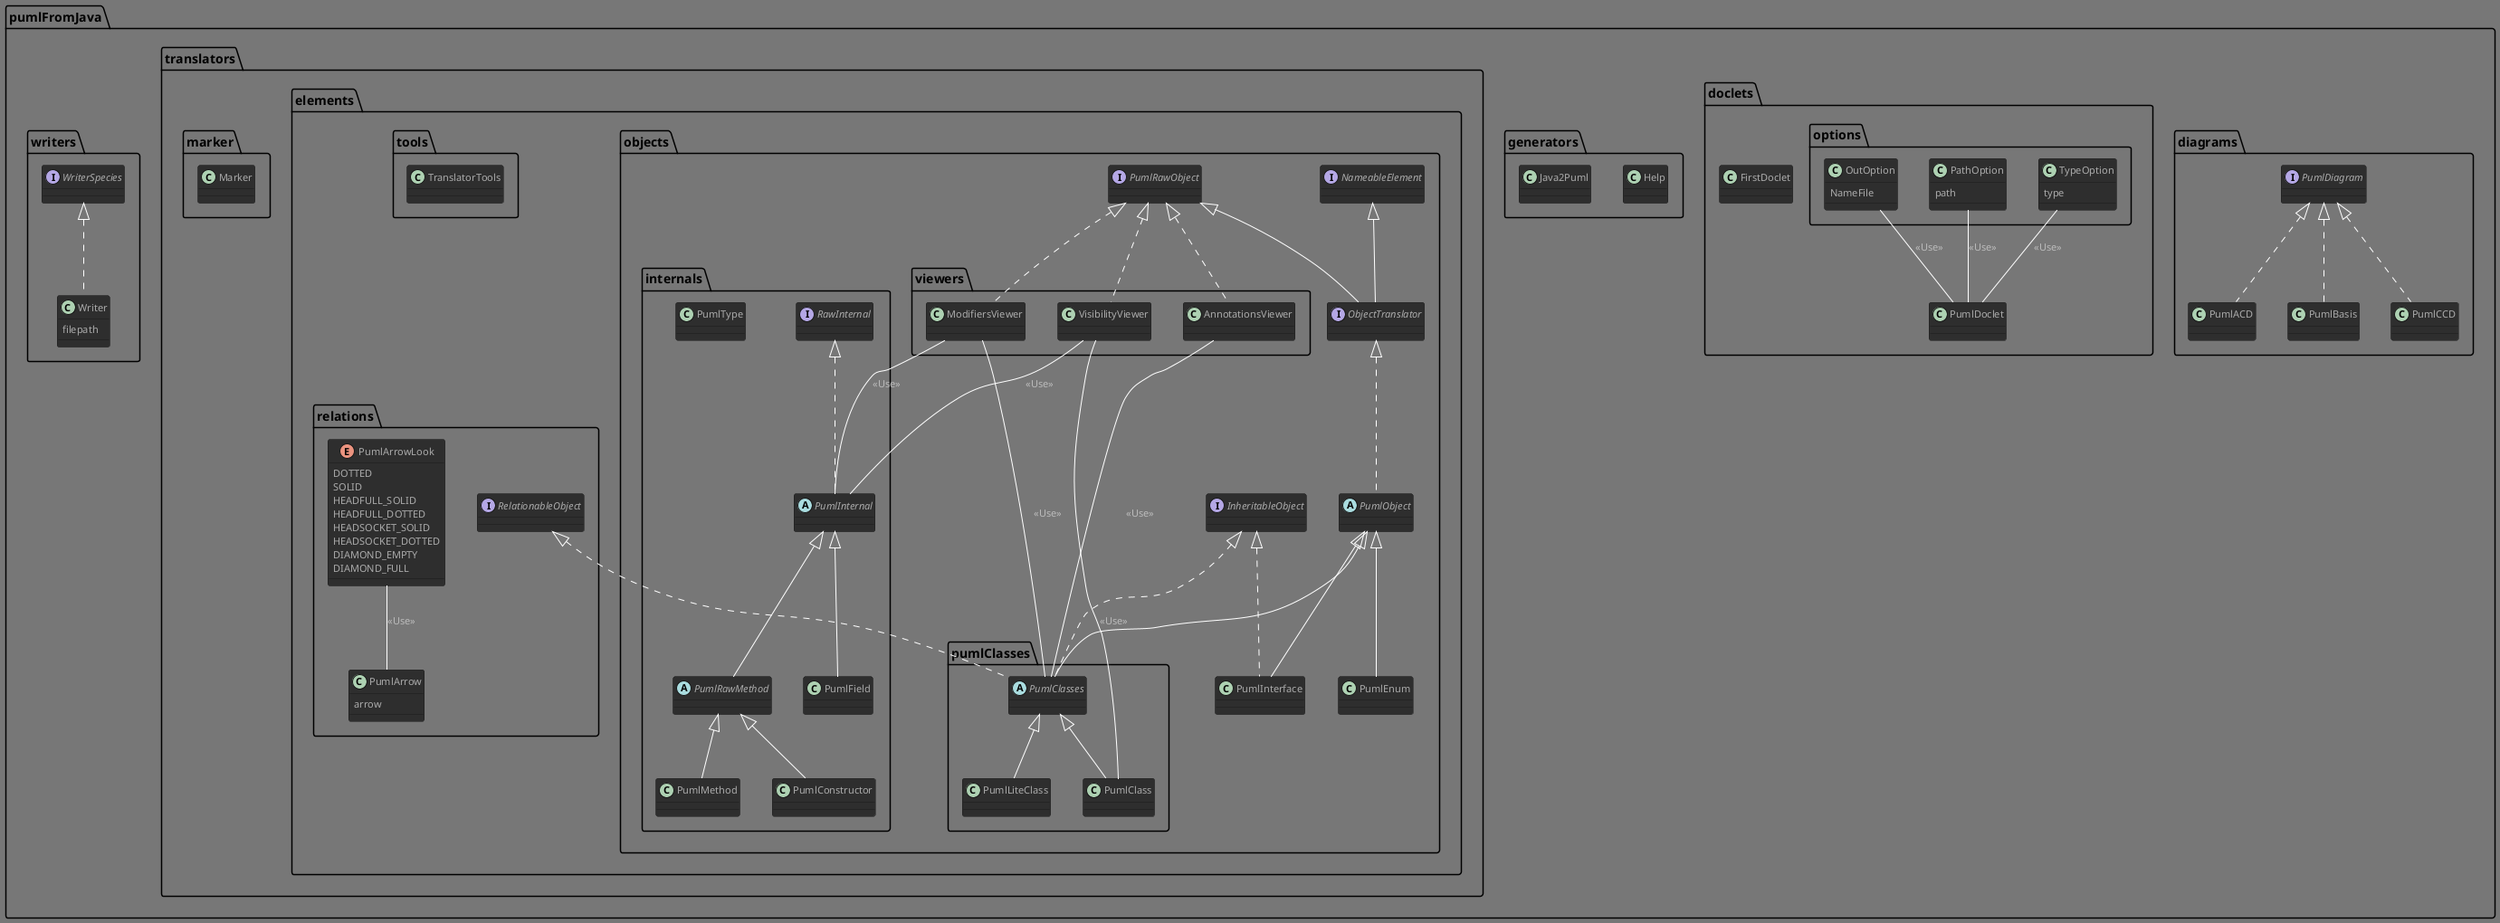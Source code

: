 @startuml
!theme reddress-darkgreen

class pumlFromJava.diagrams.PumlACD implements pumlFromJava.diagrams.PumlDiagram

class pumlFromJava.diagrams.PumlBasis implements pumlFromJava.diagrams.PumlDiagram

class pumlFromJava.diagrams.PumlCCD implements pumlFromJava.diagrams.PumlDiagram

interface pumlFromJava.diagrams.PumlDiagram
class pumlFromJava.doclets.FirstDoclet

class pumlFromJava.doclets.PumlDoclet

class pumlFromJava.doclets.options.OutOption {
NameFile

}

class pumlFromJava.doclets.options.PathOption {
path

}

class pumlFromJava.doclets.options.TypeOption {
type

}

class pumlFromJava.generators.Help

class pumlFromJava.generators.Java2Puml

interface pumlFromJava.translators.elements.objects.InheritableObject
interface pumlFromJava.translators.elements.objects.NameableElement
interface pumlFromJava.translators.elements.objects.ObjectTranslator extends pumlFromJava.translators.elements.objects.PumlRawObject, pumlFromJava.translators.elements.objects.NameableElement
class pumlFromJava.translators.elements.objects.PumlEnum extends pumlFromJava.translators.elements.objects.PumlObject

class pumlFromJava.translators.elements.objects.PumlInterface extends pumlFromJava.translators.elements.objects.PumlObject implements pumlFromJava.translators.elements.objects.InheritableObject

abstract pumlFromJava.translators.elements.objects.PumlObject implements pumlFromJava.translators.elements.objects.ObjectTranslator

interface pumlFromJava.translators.elements.objects.PumlRawObject
class pumlFromJava.translators.elements.objects.internals.PumlConstructor extends pumlFromJava.translators.elements.objects.internals.PumlRawMethod

class pumlFromJava.translators.elements.objects.internals.PumlField extends pumlFromJava.translators.elements.objects.internals.PumlInternal

abstract pumlFromJava.translators.elements.objects.internals.PumlInternal implements pumlFromJava.translators.elements.objects.internals.RawInternal

class pumlFromJava.translators.elements.objects.internals.PumlMethod extends pumlFromJava.translators.elements.objects.internals.PumlRawMethod

abstract pumlFromJava.translators.elements.objects.internals.PumlRawMethod extends pumlFromJava.translators.elements.objects.internals.PumlInternal

class pumlFromJava.translators.elements.objects.internals.PumlType

interface pumlFromJava.translators.elements.objects.internals.RawInternal
class pumlFromJava.translators.elements.objects.pumlClasses.PumlClass extends pumlFromJava.translators.elements.objects.pumlClasses.PumlClasses

abstract pumlFromJava.translators.elements.objects.pumlClasses.PumlClasses extends pumlFromJava.translators.elements.objects.PumlObject implements pumlFromJava.translators.elements.objects.InheritableObject, pumlFromJava.translators.elements.relations.RelationableObject

class pumlFromJava.translators.elements.objects.pumlClasses.PumlLiteClass extends pumlFromJava.translators.elements.objects.pumlClasses.PumlClasses

class pumlFromJava.translators.elements.objects.viewers.AnnotationsViewer implements pumlFromJava.translators.elements.objects.PumlRawObject

class pumlFromJava.translators.elements.objects.viewers.ModifiersViewer implements pumlFromJava.translators.elements.objects.PumlRawObject

class pumlFromJava.translators.elements.objects.viewers.VisibilityViewer implements pumlFromJava.translators.elements.objects.PumlRawObject

class pumlFromJava.translators.elements.relations.PumlArrow {
arrow

}

enum pumlFromJava.translators.elements.relations.PumlArrowLook {
DOTTED
SOLID
HEADFULL_SOLID
HEADFULL_DOTTED
HEADSOCKET_SOLID
HEADSOCKET_DOTTED
DIAMOND_EMPTY
DIAMOND_FULL

}
interface pumlFromJava.translators.elements.relations.RelationableObject
class pumlFromJava.translators.elements.tools.TranslatorTools

class pumlFromJava.translators.marker.Marker

class pumlFromJava.writers.Writer implements pumlFromJava.writers.WriterSpecies {
filepath

}

interface pumlFromJava.writers.WriterSpecies
pumlFromJava.doclets.options.PathOption -- PumlDoclet : <<Use>>
pumlFromJava.doclets.options.OutOption -- PumlDoclet : <<Use>>
pumlFromJava.doclets.options.TypeOption -- PumlDoclet : <<Use>>
pumlFromJava.translators.elements.objects.viewers.VisibilityViewer -- PumlInternal : <<Use>>
pumlFromJava.translators.elements.objects.viewers.ModifiersViewer -- PumlInternal : <<Use>>
pumlFromJava.translators.elements.objects.viewers.VisibilityViewer -- PumlClass : <<Use>>
pumlFromJava.translators.elements.objects.viewers.ModifiersViewer -- PumlClasses : <<Use>>
pumlFromJava.translators.elements.objects.viewers.AnnotationsViewer -- PumlClasses : <<Use>>
pumlFromJava.translators.elements.relations.PumlArrowLook -- PumlArrow : <<Use>>

@enduml

